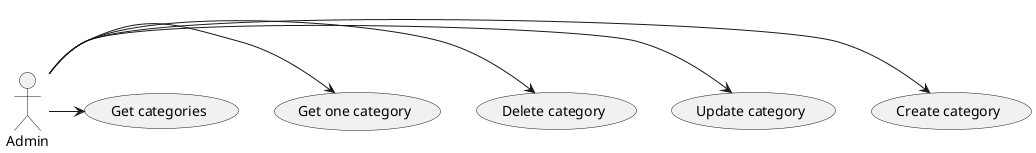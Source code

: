 @startuml

:Admin: -> (Create category)
:Admin: -> (Update category)
:Admin: -> (Delete category)
:Admin: -> (Get one category)
:Admin: -> (Get categories)

@enduml